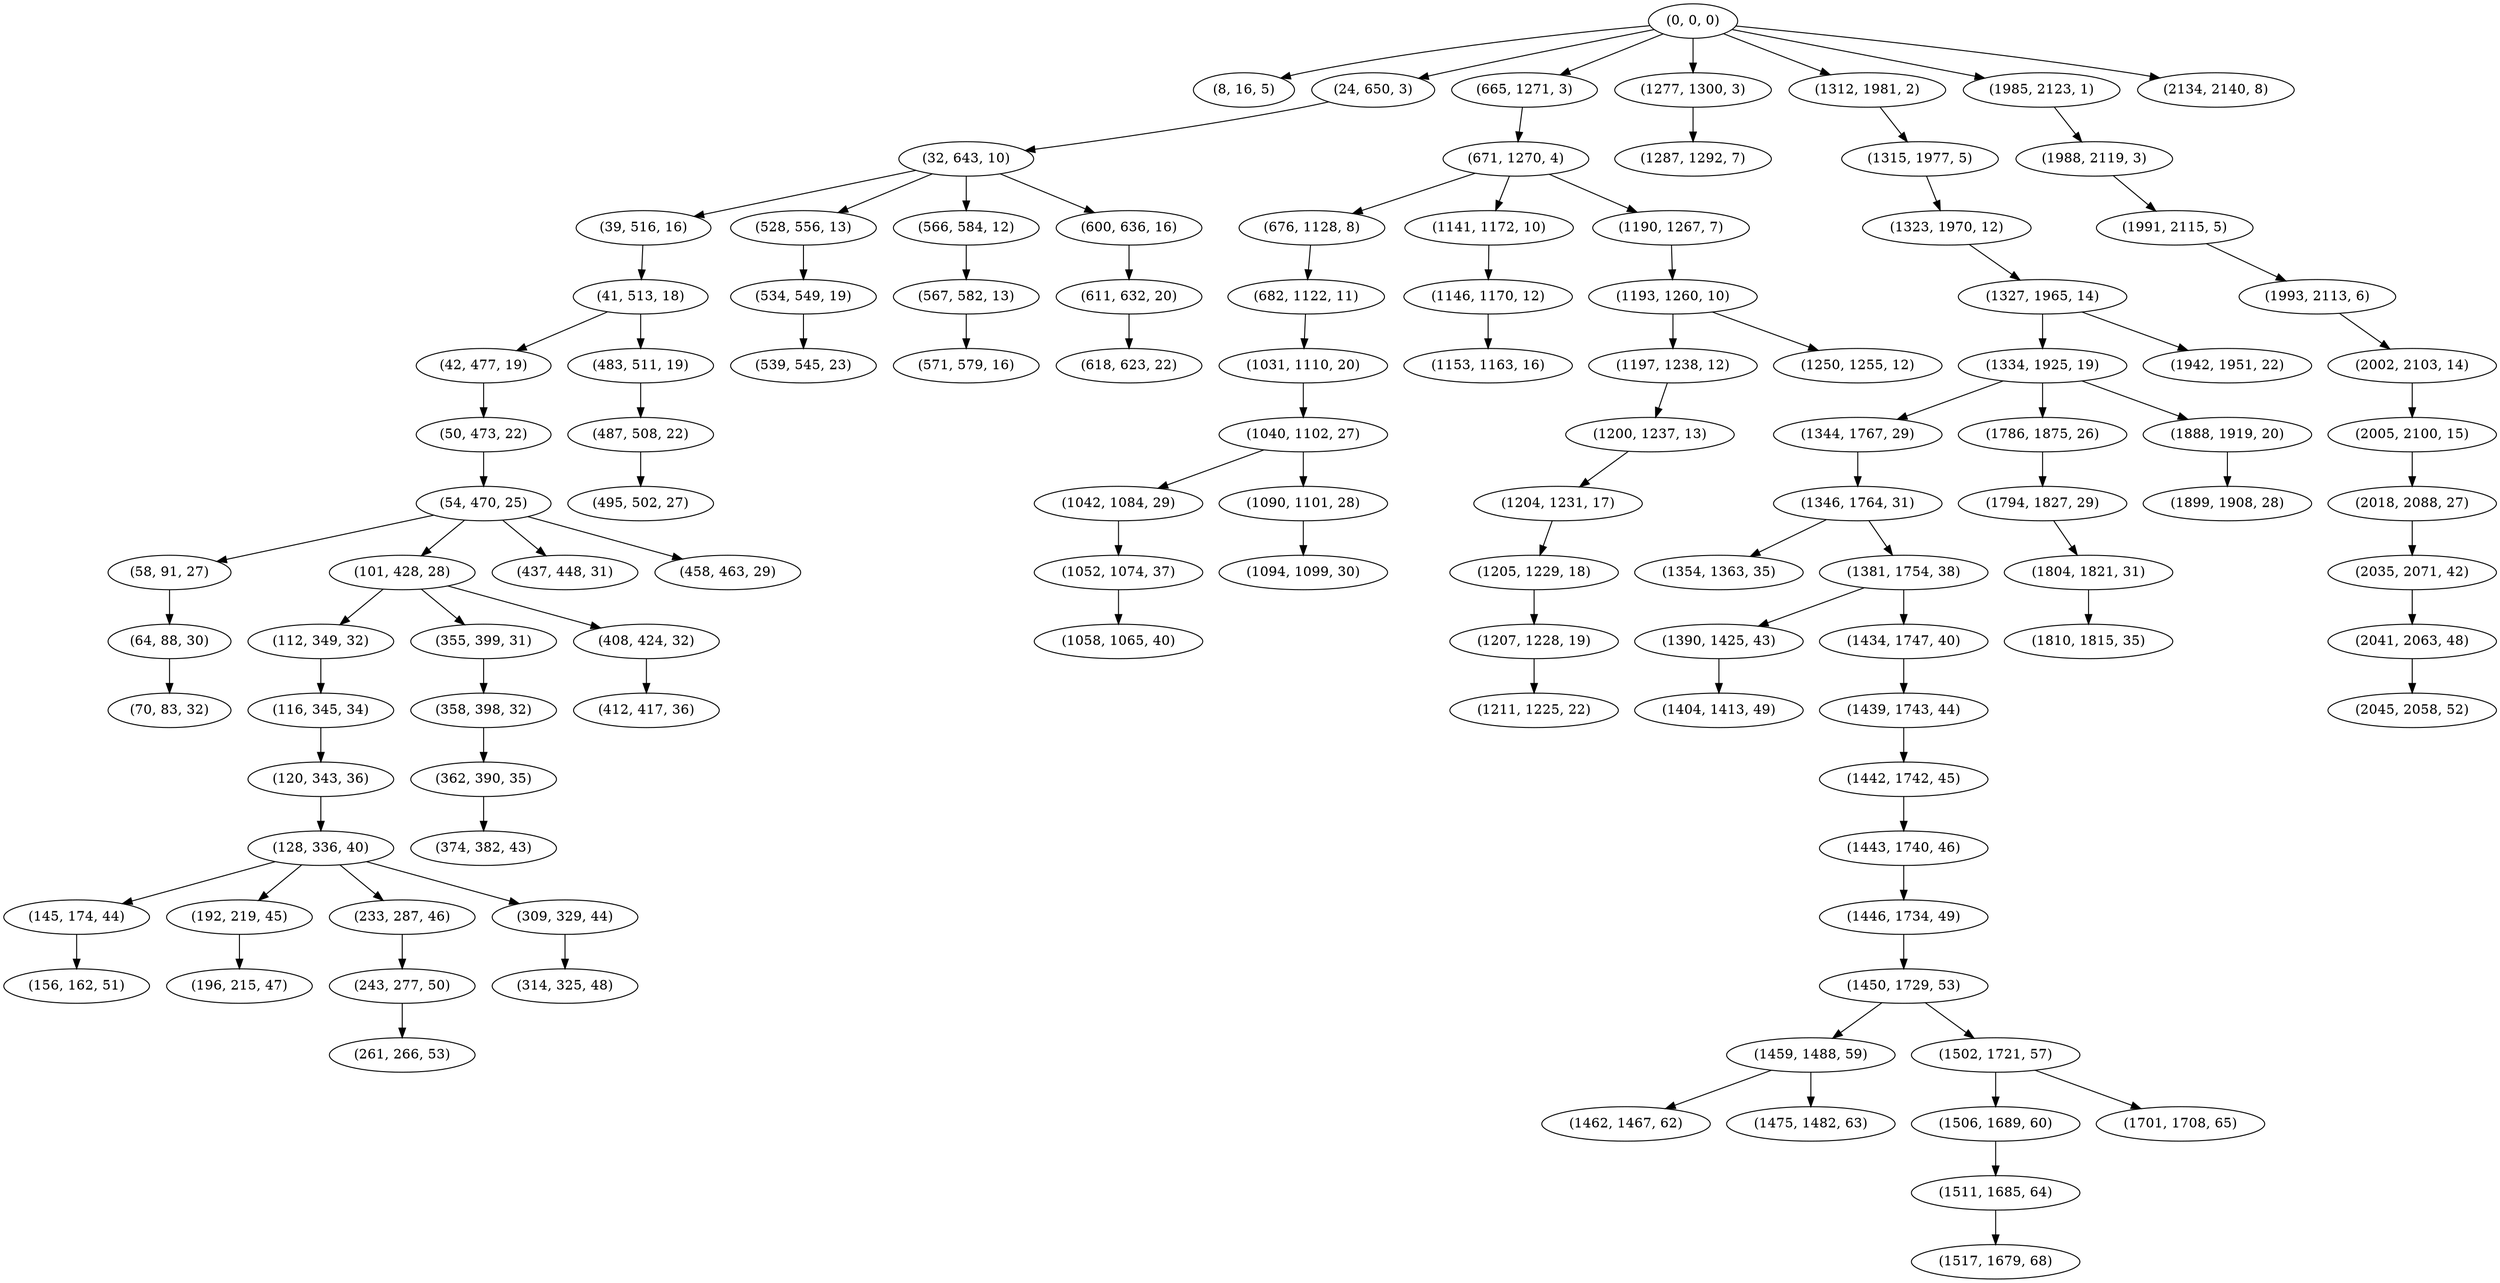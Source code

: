 digraph tree {
    "(0, 0, 0)";
    "(8, 16, 5)";
    "(24, 650, 3)";
    "(32, 643, 10)";
    "(39, 516, 16)";
    "(41, 513, 18)";
    "(42, 477, 19)";
    "(50, 473, 22)";
    "(54, 470, 25)";
    "(58, 91, 27)";
    "(64, 88, 30)";
    "(70, 83, 32)";
    "(101, 428, 28)";
    "(112, 349, 32)";
    "(116, 345, 34)";
    "(120, 343, 36)";
    "(128, 336, 40)";
    "(145, 174, 44)";
    "(156, 162, 51)";
    "(192, 219, 45)";
    "(196, 215, 47)";
    "(233, 287, 46)";
    "(243, 277, 50)";
    "(261, 266, 53)";
    "(309, 329, 44)";
    "(314, 325, 48)";
    "(355, 399, 31)";
    "(358, 398, 32)";
    "(362, 390, 35)";
    "(374, 382, 43)";
    "(408, 424, 32)";
    "(412, 417, 36)";
    "(437, 448, 31)";
    "(458, 463, 29)";
    "(483, 511, 19)";
    "(487, 508, 22)";
    "(495, 502, 27)";
    "(528, 556, 13)";
    "(534, 549, 19)";
    "(539, 545, 23)";
    "(566, 584, 12)";
    "(567, 582, 13)";
    "(571, 579, 16)";
    "(600, 636, 16)";
    "(611, 632, 20)";
    "(618, 623, 22)";
    "(665, 1271, 3)";
    "(671, 1270, 4)";
    "(676, 1128, 8)";
    "(682, 1122, 11)";
    "(1031, 1110, 20)";
    "(1040, 1102, 27)";
    "(1042, 1084, 29)";
    "(1052, 1074, 37)";
    "(1058, 1065, 40)";
    "(1090, 1101, 28)";
    "(1094, 1099, 30)";
    "(1141, 1172, 10)";
    "(1146, 1170, 12)";
    "(1153, 1163, 16)";
    "(1190, 1267, 7)";
    "(1193, 1260, 10)";
    "(1197, 1238, 12)";
    "(1200, 1237, 13)";
    "(1204, 1231, 17)";
    "(1205, 1229, 18)";
    "(1207, 1228, 19)";
    "(1211, 1225, 22)";
    "(1250, 1255, 12)";
    "(1277, 1300, 3)";
    "(1287, 1292, 7)";
    "(1312, 1981, 2)";
    "(1315, 1977, 5)";
    "(1323, 1970, 12)";
    "(1327, 1965, 14)";
    "(1334, 1925, 19)";
    "(1344, 1767, 29)";
    "(1346, 1764, 31)";
    "(1354, 1363, 35)";
    "(1381, 1754, 38)";
    "(1390, 1425, 43)";
    "(1404, 1413, 49)";
    "(1434, 1747, 40)";
    "(1439, 1743, 44)";
    "(1442, 1742, 45)";
    "(1443, 1740, 46)";
    "(1446, 1734, 49)";
    "(1450, 1729, 53)";
    "(1459, 1488, 59)";
    "(1462, 1467, 62)";
    "(1475, 1482, 63)";
    "(1502, 1721, 57)";
    "(1506, 1689, 60)";
    "(1511, 1685, 64)";
    "(1517, 1679, 68)";
    "(1701, 1708, 65)";
    "(1786, 1875, 26)";
    "(1794, 1827, 29)";
    "(1804, 1821, 31)";
    "(1810, 1815, 35)";
    "(1888, 1919, 20)";
    "(1899, 1908, 28)";
    "(1942, 1951, 22)";
    "(1985, 2123, 1)";
    "(1988, 2119, 3)";
    "(1991, 2115, 5)";
    "(1993, 2113, 6)";
    "(2002, 2103, 14)";
    "(2005, 2100, 15)";
    "(2018, 2088, 27)";
    "(2035, 2071, 42)";
    "(2041, 2063, 48)";
    "(2045, 2058, 52)";
    "(2134, 2140, 8)";
    "(0, 0, 0)" -> "(8, 16, 5)";
    "(0, 0, 0)" -> "(24, 650, 3)";
    "(0, 0, 0)" -> "(665, 1271, 3)";
    "(0, 0, 0)" -> "(1277, 1300, 3)";
    "(0, 0, 0)" -> "(1312, 1981, 2)";
    "(0, 0, 0)" -> "(1985, 2123, 1)";
    "(0, 0, 0)" -> "(2134, 2140, 8)";
    "(24, 650, 3)" -> "(32, 643, 10)";
    "(32, 643, 10)" -> "(39, 516, 16)";
    "(32, 643, 10)" -> "(528, 556, 13)";
    "(32, 643, 10)" -> "(566, 584, 12)";
    "(32, 643, 10)" -> "(600, 636, 16)";
    "(39, 516, 16)" -> "(41, 513, 18)";
    "(41, 513, 18)" -> "(42, 477, 19)";
    "(41, 513, 18)" -> "(483, 511, 19)";
    "(42, 477, 19)" -> "(50, 473, 22)";
    "(50, 473, 22)" -> "(54, 470, 25)";
    "(54, 470, 25)" -> "(58, 91, 27)";
    "(54, 470, 25)" -> "(101, 428, 28)";
    "(54, 470, 25)" -> "(437, 448, 31)";
    "(54, 470, 25)" -> "(458, 463, 29)";
    "(58, 91, 27)" -> "(64, 88, 30)";
    "(64, 88, 30)" -> "(70, 83, 32)";
    "(101, 428, 28)" -> "(112, 349, 32)";
    "(101, 428, 28)" -> "(355, 399, 31)";
    "(101, 428, 28)" -> "(408, 424, 32)";
    "(112, 349, 32)" -> "(116, 345, 34)";
    "(116, 345, 34)" -> "(120, 343, 36)";
    "(120, 343, 36)" -> "(128, 336, 40)";
    "(128, 336, 40)" -> "(145, 174, 44)";
    "(128, 336, 40)" -> "(192, 219, 45)";
    "(128, 336, 40)" -> "(233, 287, 46)";
    "(128, 336, 40)" -> "(309, 329, 44)";
    "(145, 174, 44)" -> "(156, 162, 51)";
    "(192, 219, 45)" -> "(196, 215, 47)";
    "(233, 287, 46)" -> "(243, 277, 50)";
    "(243, 277, 50)" -> "(261, 266, 53)";
    "(309, 329, 44)" -> "(314, 325, 48)";
    "(355, 399, 31)" -> "(358, 398, 32)";
    "(358, 398, 32)" -> "(362, 390, 35)";
    "(362, 390, 35)" -> "(374, 382, 43)";
    "(408, 424, 32)" -> "(412, 417, 36)";
    "(483, 511, 19)" -> "(487, 508, 22)";
    "(487, 508, 22)" -> "(495, 502, 27)";
    "(528, 556, 13)" -> "(534, 549, 19)";
    "(534, 549, 19)" -> "(539, 545, 23)";
    "(566, 584, 12)" -> "(567, 582, 13)";
    "(567, 582, 13)" -> "(571, 579, 16)";
    "(600, 636, 16)" -> "(611, 632, 20)";
    "(611, 632, 20)" -> "(618, 623, 22)";
    "(665, 1271, 3)" -> "(671, 1270, 4)";
    "(671, 1270, 4)" -> "(676, 1128, 8)";
    "(671, 1270, 4)" -> "(1141, 1172, 10)";
    "(671, 1270, 4)" -> "(1190, 1267, 7)";
    "(676, 1128, 8)" -> "(682, 1122, 11)";
    "(682, 1122, 11)" -> "(1031, 1110, 20)";
    "(1031, 1110, 20)" -> "(1040, 1102, 27)";
    "(1040, 1102, 27)" -> "(1042, 1084, 29)";
    "(1040, 1102, 27)" -> "(1090, 1101, 28)";
    "(1042, 1084, 29)" -> "(1052, 1074, 37)";
    "(1052, 1074, 37)" -> "(1058, 1065, 40)";
    "(1090, 1101, 28)" -> "(1094, 1099, 30)";
    "(1141, 1172, 10)" -> "(1146, 1170, 12)";
    "(1146, 1170, 12)" -> "(1153, 1163, 16)";
    "(1190, 1267, 7)" -> "(1193, 1260, 10)";
    "(1193, 1260, 10)" -> "(1197, 1238, 12)";
    "(1193, 1260, 10)" -> "(1250, 1255, 12)";
    "(1197, 1238, 12)" -> "(1200, 1237, 13)";
    "(1200, 1237, 13)" -> "(1204, 1231, 17)";
    "(1204, 1231, 17)" -> "(1205, 1229, 18)";
    "(1205, 1229, 18)" -> "(1207, 1228, 19)";
    "(1207, 1228, 19)" -> "(1211, 1225, 22)";
    "(1277, 1300, 3)" -> "(1287, 1292, 7)";
    "(1312, 1981, 2)" -> "(1315, 1977, 5)";
    "(1315, 1977, 5)" -> "(1323, 1970, 12)";
    "(1323, 1970, 12)" -> "(1327, 1965, 14)";
    "(1327, 1965, 14)" -> "(1334, 1925, 19)";
    "(1327, 1965, 14)" -> "(1942, 1951, 22)";
    "(1334, 1925, 19)" -> "(1344, 1767, 29)";
    "(1334, 1925, 19)" -> "(1786, 1875, 26)";
    "(1334, 1925, 19)" -> "(1888, 1919, 20)";
    "(1344, 1767, 29)" -> "(1346, 1764, 31)";
    "(1346, 1764, 31)" -> "(1354, 1363, 35)";
    "(1346, 1764, 31)" -> "(1381, 1754, 38)";
    "(1381, 1754, 38)" -> "(1390, 1425, 43)";
    "(1381, 1754, 38)" -> "(1434, 1747, 40)";
    "(1390, 1425, 43)" -> "(1404, 1413, 49)";
    "(1434, 1747, 40)" -> "(1439, 1743, 44)";
    "(1439, 1743, 44)" -> "(1442, 1742, 45)";
    "(1442, 1742, 45)" -> "(1443, 1740, 46)";
    "(1443, 1740, 46)" -> "(1446, 1734, 49)";
    "(1446, 1734, 49)" -> "(1450, 1729, 53)";
    "(1450, 1729, 53)" -> "(1459, 1488, 59)";
    "(1450, 1729, 53)" -> "(1502, 1721, 57)";
    "(1459, 1488, 59)" -> "(1462, 1467, 62)";
    "(1459, 1488, 59)" -> "(1475, 1482, 63)";
    "(1502, 1721, 57)" -> "(1506, 1689, 60)";
    "(1502, 1721, 57)" -> "(1701, 1708, 65)";
    "(1506, 1689, 60)" -> "(1511, 1685, 64)";
    "(1511, 1685, 64)" -> "(1517, 1679, 68)";
    "(1786, 1875, 26)" -> "(1794, 1827, 29)";
    "(1794, 1827, 29)" -> "(1804, 1821, 31)";
    "(1804, 1821, 31)" -> "(1810, 1815, 35)";
    "(1888, 1919, 20)" -> "(1899, 1908, 28)";
    "(1985, 2123, 1)" -> "(1988, 2119, 3)";
    "(1988, 2119, 3)" -> "(1991, 2115, 5)";
    "(1991, 2115, 5)" -> "(1993, 2113, 6)";
    "(1993, 2113, 6)" -> "(2002, 2103, 14)";
    "(2002, 2103, 14)" -> "(2005, 2100, 15)";
    "(2005, 2100, 15)" -> "(2018, 2088, 27)";
    "(2018, 2088, 27)" -> "(2035, 2071, 42)";
    "(2035, 2071, 42)" -> "(2041, 2063, 48)";
    "(2041, 2063, 48)" -> "(2045, 2058, 52)";
}
